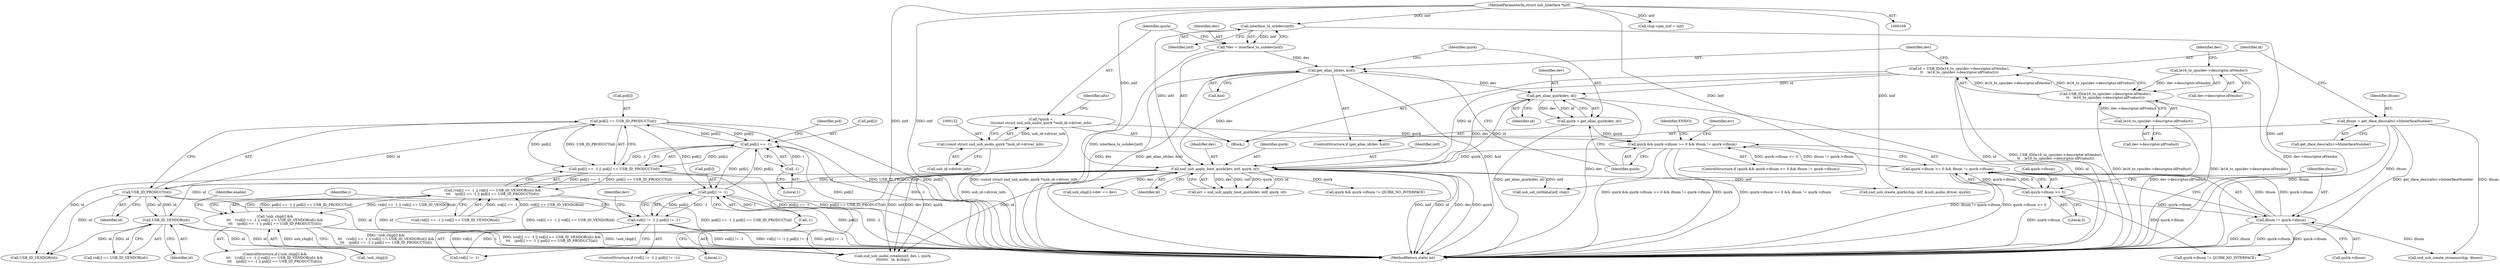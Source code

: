 digraph "0_linux_5f8cf712582617d523120df67d392059eaf2fc4b@array" {
"1000301" [label="(Call,pid[i] == USB_ID_PRODUCT(id))"];
"1000295" [label="(Call,pid[i] == -1)"];
"1000343" [label="(Call,pid[i] != -1)"];
"1000301" [label="(Call,pid[i] == USB_ID_PRODUCT(id))"];
"1000305" [label="(Call,USB_ID_PRODUCT(id))"];
"1000190" [label="(Call,snd_usb_apply_boot_quirk(dev, intf, quirk, id))"];
"1000168" [label="(Call,get_alias_quirk(dev, id))"];
"1000162" [label="(Call,get_alias_id(dev, &id))"];
"1000114" [label="(Call,*dev = interface_to_usbdev(intf))"];
"1000116" [label="(Call,interface_to_usbdev(intf))"];
"1000110" [label="(MethodParameterIn,struct usb_interface *intf)"];
"1000146" [label="(Call,id = USB_ID(le16_to_cpu(dev->descriptor.idVendor),\n\t\t    le16_to_cpu(dev->descriptor.idProduct)))"];
"1000148" [label="(Call,USB_ID(le16_to_cpu(dev->descriptor.idVendor),\n\t\t    le16_to_cpu(dev->descriptor.idProduct)))"];
"1000149" [label="(Call,le16_to_cpu(dev->descriptor.idVendor))"];
"1000155" [label="(Call,le16_to_cpu(dev->descriptor.idProduct))"];
"1000172" [label="(Call,quirk && quirk->ifnum >= 0 && ifnum != quirk->ifnum)"];
"1000166" [label="(Call,quirk = get_alias_quirk(dev, id))"];
"1000119" [label="(Call,*quirk =\n\t\t(const struct snd_usb_audio_quirk *)usb_id->driver_info)"];
"1000121" [label="(Call,(const struct snd_usb_audio_quirk *)usb_id->driver_info)"];
"1000174" [label="(Call,quirk->ifnum >= 0 && ifnum != quirk->ifnum)"];
"1000175" [label="(Call,quirk->ifnum >= 0)"];
"1000180" [label="(Call,ifnum != quirk->ifnum)"];
"1000140" [label="(Call,ifnum = get_iface_desc(alts)->bInterfaceNumber)"];
"1000292" [label="(Call,USB_ID_VENDOR(id))"];
"1000347" [label="(Call,-1)"];
"1000299" [label="(Call,-1)"];
"1000294" [label="(Call,pid[i] == -1 || pid[i] == USB_ID_PRODUCT(id))"];
"1000280" [label="(Call,(vid[i] == -1 || vid[i] == USB_ID_VENDOR(id)) &&\n\t\t\t    (pid[i] == -1 || pid[i] == USB_ID_PRODUCT(id)))"];
"1000275" [label="(Call,!usb_chip[i] &&\n\t\t\t    (vid[i] == -1 || vid[i] == USB_ID_VENDOR(id)) &&\n\t\t\t    (pid[i] == -1 || pid[i] == USB_ID_PRODUCT(id)))"];
"1000336" [label="(Call,vid[i] != -1 || pid[i] != -1)"];
"1000142" [label="(Call,get_iface_desc(alts)->bInterfaceNumber)"];
"1000148" [label="(Call,USB_ID(le16_to_cpu(dev->descriptor.idVendor),\n\t\t    le16_to_cpu(dev->descriptor.idProduct)))"];
"1000315" [label="(Call,snd_usb_audio_create(intf, dev, i, quirk,\n\t\t\t\t\t\t\t\t   id, &chip))"];
"1000110" [label="(MethodParameterIn,struct usb_interface *intf)"];
"1000155" [label="(Call,le16_to_cpu(dev->descriptor.idProduct))"];
"1000169" [label="(Identifier,dev)"];
"1000294" [label="(Call,pid[i] == -1 || pid[i] == USB_ID_PRODUCT(id))"];
"1000328" [label="(Call,chip->pm_intf = intf)"];
"1000293" [label="(Identifier,id)"];
"1000161" [label="(ControlStructure,if (get_alias_id(dev, &id)))"];
"1000276" [label="(Call,!usb_chip[i])"];
"1000305" [label="(Call,USB_ID_PRODUCT(id))"];
"1000281" [label="(Call,vid[i] == -1 || vid[i] == USB_ID_VENDOR(id))"];
"1000295" [label="(Call,pid[i] == -1)"];
"1000114" [label="(Call,*dev = interface_to_usbdev(intf))"];
"1000273" [label="(Identifier,i)"];
"1000407" [label="(Call,quirk->ifnum != QUIRK_NO_INTERFACE)"];
"1000191" [label="(Identifier,dev)"];
"1000147" [label="(Identifier,id)"];
"1000167" [label="(Identifier,quirk)"];
"1000172" [label="(Call,quirk && quirk->ifnum >= 0 && ifnum != quirk->ifnum)"];
"1000300" [label="(Literal,1)"];
"1000336" [label="(Call,vid[i] != -1 || pid[i] != -1)"];
"1000190" [label="(Call,snd_usb_apply_boot_quirk(dev, intf, quirk, id))"];
"1000193" [label="(Identifier,quirk)"];
"1000176" [label="(Call,quirk->ifnum)"];
"1000182" [label="(Call,quirk->ifnum)"];
"1000296" [label="(Call,pid[i])"];
"1000120" [label="(Identifier,quirk)"];
"1000171" [label="(ControlStructure,if (quirk && quirk->ifnum >= 0 && ifnum != quirk->ifnum))"];
"1000433" [label="(Call,snd_usb_create_streams(chip, ifnum))"];
"1000353" [label="(Identifier,dev)"];
"1000510" [label="(MethodReturn,static int)"];
"1000162" [label="(Call,get_alias_id(dev, &id))"];
"1000187" [label="(Identifier,ENXIO)"];
"1000299" [label="(Call,-1)"];
"1000348" [label="(Literal,1)"];
"1000288" [label="(Call,vid[i] == USB_ID_VENDOR(id))"];
"1000337" [label="(Call,vid[i] != -1)"];
"1000150" [label="(Call,dev->descriptor.idVendor)"];
"1000164" [label="(Call,&id)"];
"1000222" [label="(Call,usb_chip[i]->dev == dev)"];
"1000146" [label="(Call,id = USB_ID(le16_to_cpu(dev->descriptor.idVendor),\n\t\t    le16_to_cpu(dev->descriptor.idProduct)))"];
"1000121" [label="(Call,(const struct snd_usb_audio_quirk *)usb_id->driver_info)"];
"1000194" [label="(Identifier,id)"];
"1000474" [label="(Call,usb_set_intfdata(intf, chip))"];
"1000415" [label="(Call,snd_usb_create_quirk(chip, intf, &usb_audio_driver, quirk))"];
"1000188" [label="(Call,err = snd_usb_apply_boot_quirk(dev, intf, quirk, id))"];
"1000344" [label="(Call,pid[i])"];
"1000168" [label="(Call,get_alias_quirk(dev, id))"];
"1000306" [label="(Identifier,id)"];
"1000274" [label="(ControlStructure,if (!usb_chip[i] &&\n\t\t\t    (vid[i] == -1 || vid[i] == USB_ID_VENDOR(id)) &&\n\t\t\t    (pid[i] == -1 || pid[i] == USB_ID_PRODUCT(id))))"];
"1000280" [label="(Call,(vid[i] == -1 || vid[i] == USB_ID_VENDOR(id)) &&\n\t\t\t    (pid[i] == -1 || pid[i] == USB_ID_PRODUCT(id)))"];
"1000119" [label="(Call,*quirk =\n\t\t(const struct snd_usb_audio_quirk *)usb_id->driver_info)"];
"1000301" [label="(Call,pid[i] == USB_ID_PRODUCT(id))"];
"1000170" [label="(Identifier,id)"];
"1000192" [label="(Identifier,intf)"];
"1000140" [label="(Call,ifnum = get_iface_desc(alts)->bInterfaceNumber)"];
"1000180" [label="(Call,ifnum != quirk->ifnum)"];
"1000181" [label="(Identifier,ifnum)"];
"1000335" [label="(ControlStructure,if (vid[i] != -1 || pid[i] != -1))"];
"1000116" [label="(Call,interface_to_usbdev(intf))"];
"1000356" [label="(Call,USB_ID_VENDOR(id))"];
"1000173" [label="(Identifier,quirk)"];
"1000115" [label="(Identifier,dev)"];
"1000343" [label="(Call,pid[i] != -1)"];
"1000347" [label="(Call,-1)"];
"1000158" [label="(Identifier,dev)"];
"1000189" [label="(Identifier,err)"];
"1000112" [label="(Block,)"];
"1000175" [label="(Call,quirk->ifnum >= 0)"];
"1000117" [label="(Identifier,intf)"];
"1000163" [label="(Identifier,dev)"];
"1000149" [label="(Call,le16_to_cpu(dev->descriptor.idVendor))"];
"1000275" [label="(Call,!usb_chip[i] &&\n\t\t\t    (vid[i] == -1 || vid[i] == USB_ID_VENDOR(id)) &&\n\t\t\t    (pid[i] == -1 || pid[i] == USB_ID_PRODUCT(id)))"];
"1000302" [label="(Call,pid[i])"];
"1000179" [label="(Literal,0)"];
"1000174" [label="(Call,quirk->ifnum >= 0 && ifnum != quirk->ifnum)"];
"1000166" [label="(Call,quirk = get_alias_quirk(dev, id))"];
"1000405" [label="(Call,quirk && quirk->ifnum != QUIRK_NO_INTERFACE)"];
"1000292" [label="(Call,USB_ID_VENDOR(id))"];
"1000141" [label="(Identifier,ifnum)"];
"1000310" [label="(Identifier,enable)"];
"1000156" [label="(Call,dev->descriptor.idProduct)"];
"1000303" [label="(Identifier,pid)"];
"1000123" [label="(Call,usb_id->driver_info)"];
"1000133" [label="(Identifier,alts)"];
"1000301" -> "1000294"  [label="AST: "];
"1000301" -> "1000305"  [label="CFG: "];
"1000302" -> "1000301"  [label="AST: "];
"1000305" -> "1000301"  [label="AST: "];
"1000294" -> "1000301"  [label="CFG: "];
"1000301" -> "1000510"  [label="DDG: USB_ID_PRODUCT(id)"];
"1000301" -> "1000510"  [label="DDG: pid[i]"];
"1000301" -> "1000295"  [label="DDG: pid[i]"];
"1000301" -> "1000294"  [label="DDG: pid[i]"];
"1000301" -> "1000294"  [label="DDG: USB_ID_PRODUCT(id)"];
"1000295" -> "1000301"  [label="DDG: pid[i]"];
"1000305" -> "1000301"  [label="DDG: id"];
"1000301" -> "1000343"  [label="DDG: pid[i]"];
"1000295" -> "1000294"  [label="AST: "];
"1000295" -> "1000299"  [label="CFG: "];
"1000296" -> "1000295"  [label="AST: "];
"1000299" -> "1000295"  [label="AST: "];
"1000303" -> "1000295"  [label="CFG: "];
"1000294" -> "1000295"  [label="CFG: "];
"1000295" -> "1000510"  [label="DDG: pid[i]"];
"1000295" -> "1000510"  [label="DDG: -1"];
"1000295" -> "1000294"  [label="DDG: pid[i]"];
"1000295" -> "1000294"  [label="DDG: -1"];
"1000343" -> "1000295"  [label="DDG: pid[i]"];
"1000299" -> "1000295"  [label="DDG: 1"];
"1000295" -> "1000343"  [label="DDG: pid[i]"];
"1000343" -> "1000336"  [label="AST: "];
"1000343" -> "1000347"  [label="CFG: "];
"1000344" -> "1000343"  [label="AST: "];
"1000347" -> "1000343"  [label="AST: "];
"1000336" -> "1000343"  [label="CFG: "];
"1000343" -> "1000510"  [label="DDG: pid[i]"];
"1000343" -> "1000510"  [label="DDG: -1"];
"1000343" -> "1000336"  [label="DDG: pid[i]"];
"1000343" -> "1000336"  [label="DDG: -1"];
"1000347" -> "1000343"  [label="DDG: 1"];
"1000305" -> "1000306"  [label="CFG: "];
"1000306" -> "1000305"  [label="AST: "];
"1000305" -> "1000510"  [label="DDG: id"];
"1000305" -> "1000292"  [label="DDG: id"];
"1000190" -> "1000305"  [label="DDG: id"];
"1000292" -> "1000305"  [label="DDG: id"];
"1000305" -> "1000315"  [label="DDG: id"];
"1000305" -> "1000356"  [label="DDG: id"];
"1000190" -> "1000188"  [label="AST: "];
"1000190" -> "1000194"  [label="CFG: "];
"1000191" -> "1000190"  [label="AST: "];
"1000192" -> "1000190"  [label="AST: "];
"1000193" -> "1000190"  [label="AST: "];
"1000194" -> "1000190"  [label="AST: "];
"1000188" -> "1000190"  [label="CFG: "];
"1000190" -> "1000510"  [label="DDG: id"];
"1000190" -> "1000510"  [label="DDG: dev"];
"1000190" -> "1000510"  [label="DDG: quirk"];
"1000190" -> "1000510"  [label="DDG: intf"];
"1000190" -> "1000188"  [label="DDG: dev"];
"1000190" -> "1000188"  [label="DDG: intf"];
"1000190" -> "1000188"  [label="DDG: quirk"];
"1000190" -> "1000188"  [label="DDG: id"];
"1000168" -> "1000190"  [label="DDG: dev"];
"1000168" -> "1000190"  [label="DDG: id"];
"1000162" -> "1000190"  [label="DDG: dev"];
"1000116" -> "1000190"  [label="DDG: intf"];
"1000110" -> "1000190"  [label="DDG: intf"];
"1000172" -> "1000190"  [label="DDG: quirk"];
"1000146" -> "1000190"  [label="DDG: id"];
"1000190" -> "1000222"  [label="DDG: dev"];
"1000190" -> "1000292"  [label="DDG: id"];
"1000190" -> "1000315"  [label="DDG: intf"];
"1000190" -> "1000315"  [label="DDG: dev"];
"1000190" -> "1000315"  [label="DDG: quirk"];
"1000190" -> "1000315"  [label="DDG: id"];
"1000190" -> "1000356"  [label="DDG: id"];
"1000190" -> "1000405"  [label="DDG: quirk"];
"1000190" -> "1000415"  [label="DDG: intf"];
"1000190" -> "1000474"  [label="DDG: intf"];
"1000168" -> "1000166"  [label="AST: "];
"1000168" -> "1000170"  [label="CFG: "];
"1000169" -> "1000168"  [label="AST: "];
"1000170" -> "1000168"  [label="AST: "];
"1000166" -> "1000168"  [label="CFG: "];
"1000168" -> "1000510"  [label="DDG: dev"];
"1000168" -> "1000510"  [label="DDG: id"];
"1000168" -> "1000166"  [label="DDG: dev"];
"1000168" -> "1000166"  [label="DDG: id"];
"1000162" -> "1000168"  [label="DDG: dev"];
"1000146" -> "1000168"  [label="DDG: id"];
"1000162" -> "1000161"  [label="AST: "];
"1000162" -> "1000164"  [label="CFG: "];
"1000163" -> "1000162"  [label="AST: "];
"1000164" -> "1000162"  [label="AST: "];
"1000167" -> "1000162"  [label="CFG: "];
"1000173" -> "1000162"  [label="CFG: "];
"1000162" -> "1000510"  [label="DDG: &id"];
"1000162" -> "1000510"  [label="DDG: dev"];
"1000162" -> "1000510"  [label="DDG: get_alias_id(dev, &id)"];
"1000114" -> "1000162"  [label="DDG: dev"];
"1000114" -> "1000112"  [label="AST: "];
"1000114" -> "1000116"  [label="CFG: "];
"1000115" -> "1000114"  [label="AST: "];
"1000116" -> "1000114"  [label="AST: "];
"1000120" -> "1000114"  [label="CFG: "];
"1000114" -> "1000510"  [label="DDG: interface_to_usbdev(intf)"];
"1000116" -> "1000114"  [label="DDG: intf"];
"1000116" -> "1000117"  [label="CFG: "];
"1000117" -> "1000116"  [label="AST: "];
"1000116" -> "1000510"  [label="DDG: intf"];
"1000110" -> "1000116"  [label="DDG: intf"];
"1000110" -> "1000109"  [label="AST: "];
"1000110" -> "1000510"  [label="DDG: intf"];
"1000110" -> "1000315"  [label="DDG: intf"];
"1000110" -> "1000328"  [label="DDG: intf"];
"1000110" -> "1000415"  [label="DDG: intf"];
"1000110" -> "1000474"  [label="DDG: intf"];
"1000146" -> "1000112"  [label="AST: "];
"1000146" -> "1000148"  [label="CFG: "];
"1000147" -> "1000146"  [label="AST: "];
"1000148" -> "1000146"  [label="AST: "];
"1000163" -> "1000146"  [label="CFG: "];
"1000146" -> "1000510"  [label="DDG: USB_ID(le16_to_cpu(dev->descriptor.idVendor),\n\t\t    le16_to_cpu(dev->descriptor.idProduct))"];
"1000146" -> "1000510"  [label="DDG: id"];
"1000148" -> "1000146"  [label="DDG: le16_to_cpu(dev->descriptor.idVendor)"];
"1000148" -> "1000146"  [label="DDG: le16_to_cpu(dev->descriptor.idProduct)"];
"1000148" -> "1000155"  [label="CFG: "];
"1000149" -> "1000148"  [label="AST: "];
"1000155" -> "1000148"  [label="AST: "];
"1000148" -> "1000510"  [label="DDG: le16_to_cpu(dev->descriptor.idProduct)"];
"1000148" -> "1000510"  [label="DDG: le16_to_cpu(dev->descriptor.idVendor)"];
"1000149" -> "1000148"  [label="DDG: dev->descriptor.idVendor"];
"1000155" -> "1000148"  [label="DDG: dev->descriptor.idProduct"];
"1000149" -> "1000150"  [label="CFG: "];
"1000150" -> "1000149"  [label="AST: "];
"1000158" -> "1000149"  [label="CFG: "];
"1000149" -> "1000510"  [label="DDG: dev->descriptor.idVendor"];
"1000155" -> "1000156"  [label="CFG: "];
"1000156" -> "1000155"  [label="AST: "];
"1000155" -> "1000510"  [label="DDG: dev->descriptor.idProduct"];
"1000172" -> "1000171"  [label="AST: "];
"1000172" -> "1000173"  [label="CFG: "];
"1000172" -> "1000174"  [label="CFG: "];
"1000173" -> "1000172"  [label="AST: "];
"1000174" -> "1000172"  [label="AST: "];
"1000187" -> "1000172"  [label="CFG: "];
"1000189" -> "1000172"  [label="CFG: "];
"1000172" -> "1000510"  [label="DDG: quirk && quirk->ifnum >= 0 && ifnum != quirk->ifnum"];
"1000172" -> "1000510"  [label="DDG: quirk"];
"1000172" -> "1000510"  [label="DDG: quirk->ifnum >= 0 && ifnum != quirk->ifnum"];
"1000166" -> "1000172"  [label="DDG: quirk"];
"1000119" -> "1000172"  [label="DDG: quirk"];
"1000174" -> "1000172"  [label="DDG: quirk->ifnum >= 0"];
"1000174" -> "1000172"  [label="DDG: ifnum != quirk->ifnum"];
"1000166" -> "1000161"  [label="AST: "];
"1000167" -> "1000166"  [label="AST: "];
"1000173" -> "1000166"  [label="CFG: "];
"1000166" -> "1000510"  [label="DDG: get_alias_quirk(dev, id)"];
"1000119" -> "1000112"  [label="AST: "];
"1000119" -> "1000121"  [label="CFG: "];
"1000120" -> "1000119"  [label="AST: "];
"1000121" -> "1000119"  [label="AST: "];
"1000133" -> "1000119"  [label="CFG: "];
"1000119" -> "1000510"  [label="DDG: (const struct snd_usb_audio_quirk *)usb_id->driver_info"];
"1000121" -> "1000119"  [label="DDG: usb_id->driver_info"];
"1000121" -> "1000123"  [label="CFG: "];
"1000122" -> "1000121"  [label="AST: "];
"1000123" -> "1000121"  [label="AST: "];
"1000121" -> "1000510"  [label="DDG: usb_id->driver_info"];
"1000174" -> "1000175"  [label="CFG: "];
"1000174" -> "1000180"  [label="CFG: "];
"1000175" -> "1000174"  [label="AST: "];
"1000180" -> "1000174"  [label="AST: "];
"1000174" -> "1000510"  [label="DDG: ifnum != quirk->ifnum"];
"1000174" -> "1000510"  [label="DDG: quirk->ifnum >= 0"];
"1000175" -> "1000174"  [label="DDG: quirk->ifnum"];
"1000175" -> "1000174"  [label="DDG: 0"];
"1000180" -> "1000174"  [label="DDG: ifnum"];
"1000180" -> "1000174"  [label="DDG: quirk->ifnum"];
"1000175" -> "1000179"  [label="CFG: "];
"1000176" -> "1000175"  [label="AST: "];
"1000179" -> "1000175"  [label="AST: "];
"1000181" -> "1000175"  [label="CFG: "];
"1000175" -> "1000510"  [label="DDG: quirk->ifnum"];
"1000175" -> "1000180"  [label="DDG: quirk->ifnum"];
"1000175" -> "1000407"  [label="DDG: quirk->ifnum"];
"1000180" -> "1000182"  [label="CFG: "];
"1000181" -> "1000180"  [label="AST: "];
"1000182" -> "1000180"  [label="AST: "];
"1000180" -> "1000510"  [label="DDG: quirk->ifnum"];
"1000180" -> "1000510"  [label="DDG: ifnum"];
"1000140" -> "1000180"  [label="DDG: ifnum"];
"1000180" -> "1000407"  [label="DDG: quirk->ifnum"];
"1000180" -> "1000433"  [label="DDG: ifnum"];
"1000140" -> "1000112"  [label="AST: "];
"1000140" -> "1000142"  [label="CFG: "];
"1000141" -> "1000140"  [label="AST: "];
"1000142" -> "1000140"  [label="AST: "];
"1000147" -> "1000140"  [label="CFG: "];
"1000140" -> "1000510"  [label="DDG: get_iface_desc(alts)->bInterfaceNumber"];
"1000140" -> "1000510"  [label="DDG: ifnum"];
"1000140" -> "1000433"  [label="DDG: ifnum"];
"1000292" -> "1000288"  [label="AST: "];
"1000292" -> "1000293"  [label="CFG: "];
"1000293" -> "1000292"  [label="AST: "];
"1000288" -> "1000292"  [label="CFG: "];
"1000292" -> "1000510"  [label="DDG: id"];
"1000292" -> "1000288"  [label="DDG: id"];
"1000292" -> "1000315"  [label="DDG: id"];
"1000292" -> "1000356"  [label="DDG: id"];
"1000347" -> "1000348"  [label="CFG: "];
"1000348" -> "1000347"  [label="AST: "];
"1000299" -> "1000300"  [label="CFG: "];
"1000300" -> "1000299"  [label="AST: "];
"1000294" -> "1000280"  [label="AST: "];
"1000280" -> "1000294"  [label="CFG: "];
"1000294" -> "1000510"  [label="DDG: pid[i] == USB_ID_PRODUCT(id)"];
"1000294" -> "1000510"  [label="DDG: pid[i] == -1"];
"1000294" -> "1000280"  [label="DDG: pid[i] == -1"];
"1000294" -> "1000280"  [label="DDG: pid[i] == USB_ID_PRODUCT(id)"];
"1000280" -> "1000275"  [label="AST: "];
"1000280" -> "1000281"  [label="CFG: "];
"1000281" -> "1000280"  [label="AST: "];
"1000275" -> "1000280"  [label="CFG: "];
"1000280" -> "1000510"  [label="DDG: pid[i] == -1 || pid[i] == USB_ID_PRODUCT(id)"];
"1000280" -> "1000510"  [label="DDG: vid[i] == -1 || vid[i] == USB_ID_VENDOR(id)"];
"1000280" -> "1000275"  [label="DDG: vid[i] == -1 || vid[i] == USB_ID_VENDOR(id)"];
"1000280" -> "1000275"  [label="DDG: pid[i] == -1 || pid[i] == USB_ID_PRODUCT(id)"];
"1000281" -> "1000280"  [label="DDG: vid[i] == -1"];
"1000281" -> "1000280"  [label="DDG: vid[i] == USB_ID_VENDOR(id)"];
"1000275" -> "1000274"  [label="AST: "];
"1000275" -> "1000276"  [label="CFG: "];
"1000276" -> "1000275"  [label="AST: "];
"1000310" -> "1000275"  [label="CFG: "];
"1000273" -> "1000275"  [label="CFG: "];
"1000275" -> "1000510"  [label="DDG: !usb_chip[i] &&\n\t\t\t    (vid[i] == -1 || vid[i] == USB_ID_VENDOR(id)) &&\n\t\t\t    (pid[i] == -1 || pid[i] == USB_ID_PRODUCT(id))"];
"1000275" -> "1000510"  [label="DDG: (vid[i] == -1 || vid[i] == USB_ID_VENDOR(id)) &&\n\t\t\t    (pid[i] == -1 || pid[i] == USB_ID_PRODUCT(id))"];
"1000275" -> "1000510"  [label="DDG: !usb_chip[i]"];
"1000276" -> "1000275"  [label="DDG: usb_chip[i]"];
"1000336" -> "1000335"  [label="AST: "];
"1000336" -> "1000337"  [label="CFG: "];
"1000337" -> "1000336"  [label="AST: "];
"1000353" -> "1000336"  [label="CFG: "];
"1000273" -> "1000336"  [label="CFG: "];
"1000336" -> "1000510"  [label="DDG: vid[i] != -1 || pid[i] != -1"];
"1000336" -> "1000510"  [label="DDG: pid[i] != -1"];
"1000336" -> "1000510"  [label="DDG: vid[i] != -1"];
"1000337" -> "1000336"  [label="DDG: vid[i]"];
"1000337" -> "1000336"  [label="DDG: -1"];
}
